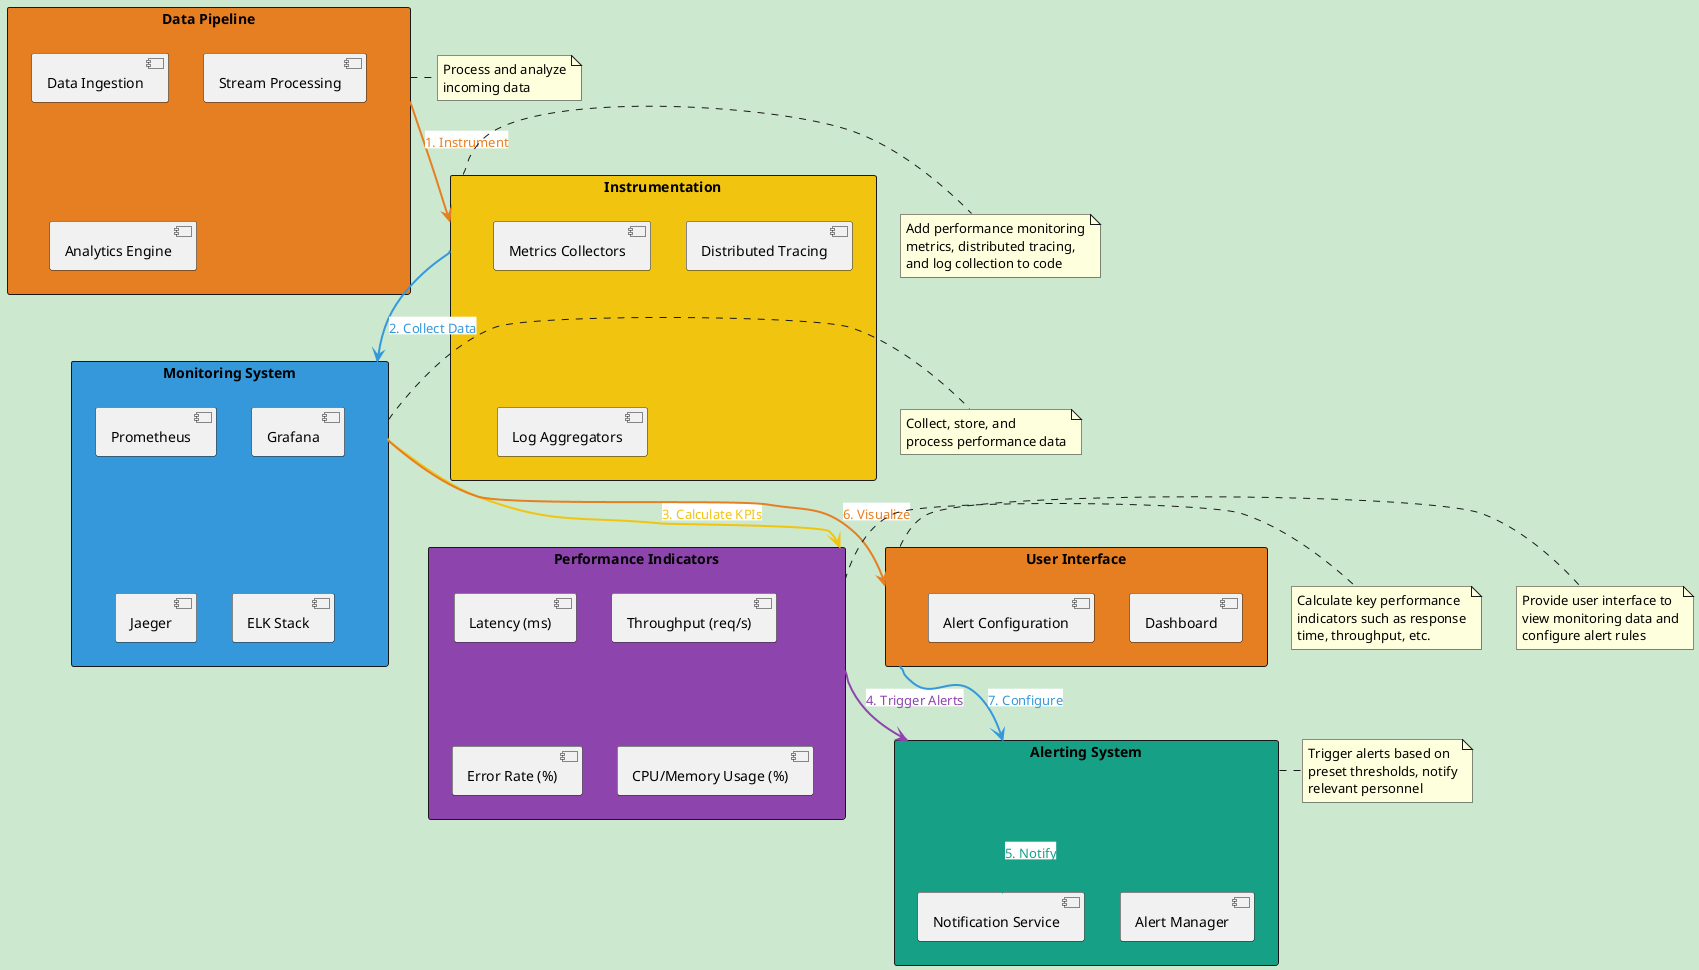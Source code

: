 @startuml Performance Monitoring System

!define PRIMARY_COLOR #E67E22
!define SECONDARY_COLOR #3498DB
!define TERTIARY_COLOR #F1C40F
!define QUATERNARY_COLOR #8E44AD
!define QUINARY_COLOR #16A085

!pragma layout dot
allowmixing
skinparam backgroundColor #CCE8CF

rectangle "Data Pipeline" as DP PRIMARY_COLOR {
    component "Data Ingestion" as DI
    component "Stream Processing" as SP
    component "Analytics Engine" as AE
}

rectangle "Instrumentation" as IN TERTIARY_COLOR {
    component "Metrics Collectors" as MC
    component "Distributed Tracing" as DT
    component "Log Aggregators" as LA
}

rectangle "Monitoring System" as MS SECONDARY_COLOR {
    component "Prometheus" as PR
    component "Grafana" as GR
    component "Jaeger" as JA
    component "ELK Stack" as ELK
}

rectangle "Performance Indicators" as PI QUATERNARY_COLOR {
    component "Latency (ms)" as LM
    component "Throughput (req/s)" as TC
    component "Error Rate (%)" as ERT
    component "CPU/Memory Usage (%)" as RU
}

rectangle "Alerting System" as AS QUINARY_COLOR {
    component "Alert Manager" as AM
    component "Notification Service" as NS
}

rectangle "User Interface" as UI PRIMARY_COLOR {
    component "Dashboard" as DB
    component "Alert Configuration" as AC
}

DP -[PRIMARY_COLOR,thickness=2]-> IN : <back:#FFFFFF><color:PRIMARY_COLOR>1. Instrument</color></back>
IN -[SECONDARY_COLOR,thickness=2]-> MS : <back:#FFFFFF><color:SECONDARY_COLOR>2. Collect Data</color></back>
MS -[TERTIARY_COLOR,thickness=2]-> PI : <back:#FFFFFF><color:TERTIARY_COLOR>3. Calculate KPIs</color></back>
PI -[QUATERNARY_COLOR,thickness=2]-> AS : <back:#FFFFFF><color:QUATERNARY_COLOR>4. Trigger Alerts</color></back>
AS -[QUINARY_COLOR,thickness=2]-> NS : <back:#FFFFFF><color:QUINARY_COLOR>5. Notify</color></back>
MS -[PRIMARY_COLOR,thickness=2]-> UI : <back:#FFFFFF><color:PRIMARY_COLOR>6. Visualize</color></back>
UI -[SECONDARY_COLOR,thickness=2]-> AS : <back:#FFFFFF><color:SECONDARY_COLOR>7. Configure</color></back>

note right of DP
  Process and analyze
  incoming data
end note

note right of IN
  Add performance monitoring
  metrics, distributed tracing,
  and log collection to code
end note

note right of MS
  Collect, store, and
  process performance data
end note

note right of PI
  Calculate key performance
  indicators such as response
  time, throughput, etc.
end note

note right of AS
  Trigger alerts based on
  preset thresholds, notify
  relevant personnel
end note

note right of UI
  Provide user interface to
  view monitoring data and
  configure alert rules
end note

@enduml
